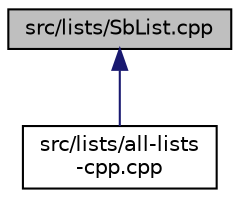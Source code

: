 digraph "src/lists/SbList.cpp"
{
 // LATEX_PDF_SIZE
  edge [fontname="Helvetica",fontsize="10",labelfontname="Helvetica",labelfontsize="10"];
  node [fontname="Helvetica",fontsize="10",shape=record];
  Node1 [label="src/lists/SbList.cpp",height=0.2,width=0.4,color="black", fillcolor="grey75", style="filled", fontcolor="black",tooltip=" "];
  Node1 -> Node2 [dir="back",color="midnightblue",fontsize="10",style="solid",fontname="Helvetica"];
  Node2 [label="src/lists/all-lists\l-cpp.cpp",height=0.2,width=0.4,color="black", fillcolor="white", style="filled",URL="$all-lists-cpp_8cpp.html",tooltip=" "];
}
